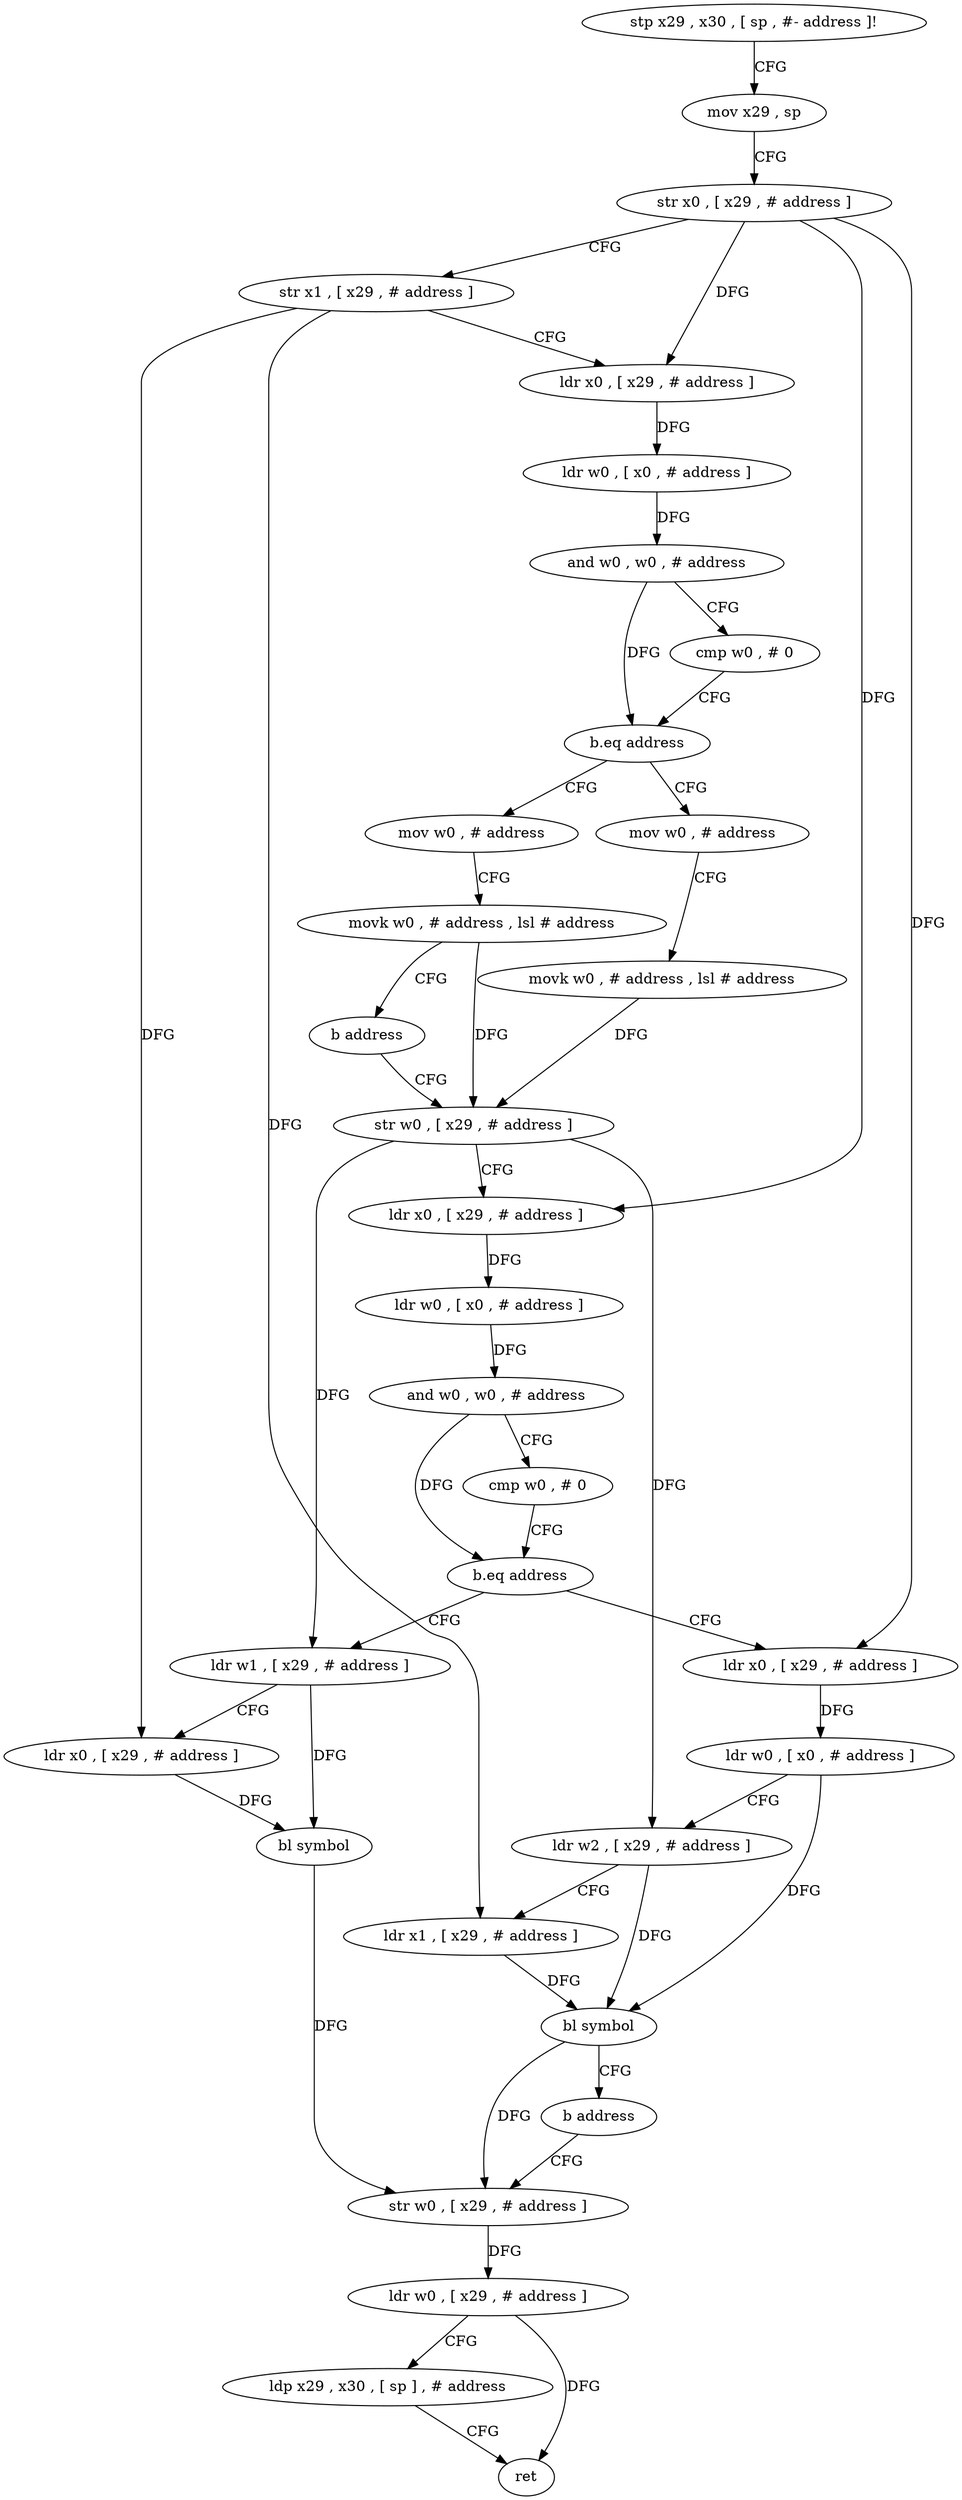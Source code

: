 digraph "func" {
"4305352" [label = "stp x29 , x30 , [ sp , #- address ]!" ]
"4305356" [label = "mov x29 , sp" ]
"4305360" [label = "str x0 , [ x29 , # address ]" ]
"4305364" [label = "str x1 , [ x29 , # address ]" ]
"4305368" [label = "ldr x0 , [ x29 , # address ]" ]
"4305372" [label = "ldr w0 , [ x0 , # address ]" ]
"4305376" [label = "and w0 , w0 , # address" ]
"4305380" [label = "cmp w0 , # 0" ]
"4305384" [label = "b.eq address" ]
"4305400" [label = "mov w0 , # address" ]
"4305388" [label = "mov w0 , # address" ]
"4305404" [label = "movk w0 , # address , lsl # address" ]
"4305408" [label = "str w0 , [ x29 , # address ]" ]
"4305392" [label = "movk w0 , # address , lsl # address" ]
"4305396" [label = "b address" ]
"4305456" [label = "ldr w1 , [ x29 , # address ]" ]
"4305460" [label = "ldr x0 , [ x29 , # address ]" ]
"4305464" [label = "bl symbol" ]
"4305468" [label = "str w0 , [ x29 , # address ]" ]
"4305432" [label = "ldr x0 , [ x29 , # address ]" ]
"4305436" [label = "ldr w0 , [ x0 , # address ]" ]
"4305440" [label = "ldr w2 , [ x29 , # address ]" ]
"4305444" [label = "ldr x1 , [ x29 , # address ]" ]
"4305448" [label = "bl symbol" ]
"4305452" [label = "b address" ]
"4305412" [label = "ldr x0 , [ x29 , # address ]" ]
"4305416" [label = "ldr w0 , [ x0 , # address ]" ]
"4305420" [label = "and w0 , w0 , # address" ]
"4305424" [label = "cmp w0 , # 0" ]
"4305428" [label = "b.eq address" ]
"4305472" [label = "ldr w0 , [ x29 , # address ]" ]
"4305476" [label = "ldp x29 , x30 , [ sp ] , # address" ]
"4305480" [label = "ret" ]
"4305352" -> "4305356" [ label = "CFG" ]
"4305356" -> "4305360" [ label = "CFG" ]
"4305360" -> "4305364" [ label = "CFG" ]
"4305360" -> "4305368" [ label = "DFG" ]
"4305360" -> "4305412" [ label = "DFG" ]
"4305360" -> "4305432" [ label = "DFG" ]
"4305364" -> "4305368" [ label = "CFG" ]
"4305364" -> "4305460" [ label = "DFG" ]
"4305364" -> "4305444" [ label = "DFG" ]
"4305368" -> "4305372" [ label = "DFG" ]
"4305372" -> "4305376" [ label = "DFG" ]
"4305376" -> "4305380" [ label = "CFG" ]
"4305376" -> "4305384" [ label = "DFG" ]
"4305380" -> "4305384" [ label = "CFG" ]
"4305384" -> "4305400" [ label = "CFG" ]
"4305384" -> "4305388" [ label = "CFG" ]
"4305400" -> "4305404" [ label = "CFG" ]
"4305388" -> "4305392" [ label = "CFG" ]
"4305404" -> "4305408" [ label = "DFG" ]
"4305408" -> "4305412" [ label = "CFG" ]
"4305408" -> "4305456" [ label = "DFG" ]
"4305408" -> "4305440" [ label = "DFG" ]
"4305392" -> "4305396" [ label = "CFG" ]
"4305392" -> "4305408" [ label = "DFG" ]
"4305396" -> "4305408" [ label = "CFG" ]
"4305456" -> "4305460" [ label = "CFG" ]
"4305456" -> "4305464" [ label = "DFG" ]
"4305460" -> "4305464" [ label = "DFG" ]
"4305464" -> "4305468" [ label = "DFG" ]
"4305468" -> "4305472" [ label = "DFG" ]
"4305432" -> "4305436" [ label = "DFG" ]
"4305436" -> "4305440" [ label = "CFG" ]
"4305436" -> "4305448" [ label = "DFG" ]
"4305440" -> "4305444" [ label = "CFG" ]
"4305440" -> "4305448" [ label = "DFG" ]
"4305444" -> "4305448" [ label = "DFG" ]
"4305448" -> "4305452" [ label = "CFG" ]
"4305448" -> "4305468" [ label = "DFG" ]
"4305452" -> "4305468" [ label = "CFG" ]
"4305412" -> "4305416" [ label = "DFG" ]
"4305416" -> "4305420" [ label = "DFG" ]
"4305420" -> "4305424" [ label = "CFG" ]
"4305420" -> "4305428" [ label = "DFG" ]
"4305424" -> "4305428" [ label = "CFG" ]
"4305428" -> "4305456" [ label = "CFG" ]
"4305428" -> "4305432" [ label = "CFG" ]
"4305472" -> "4305476" [ label = "CFG" ]
"4305472" -> "4305480" [ label = "DFG" ]
"4305476" -> "4305480" [ label = "CFG" ]
}
